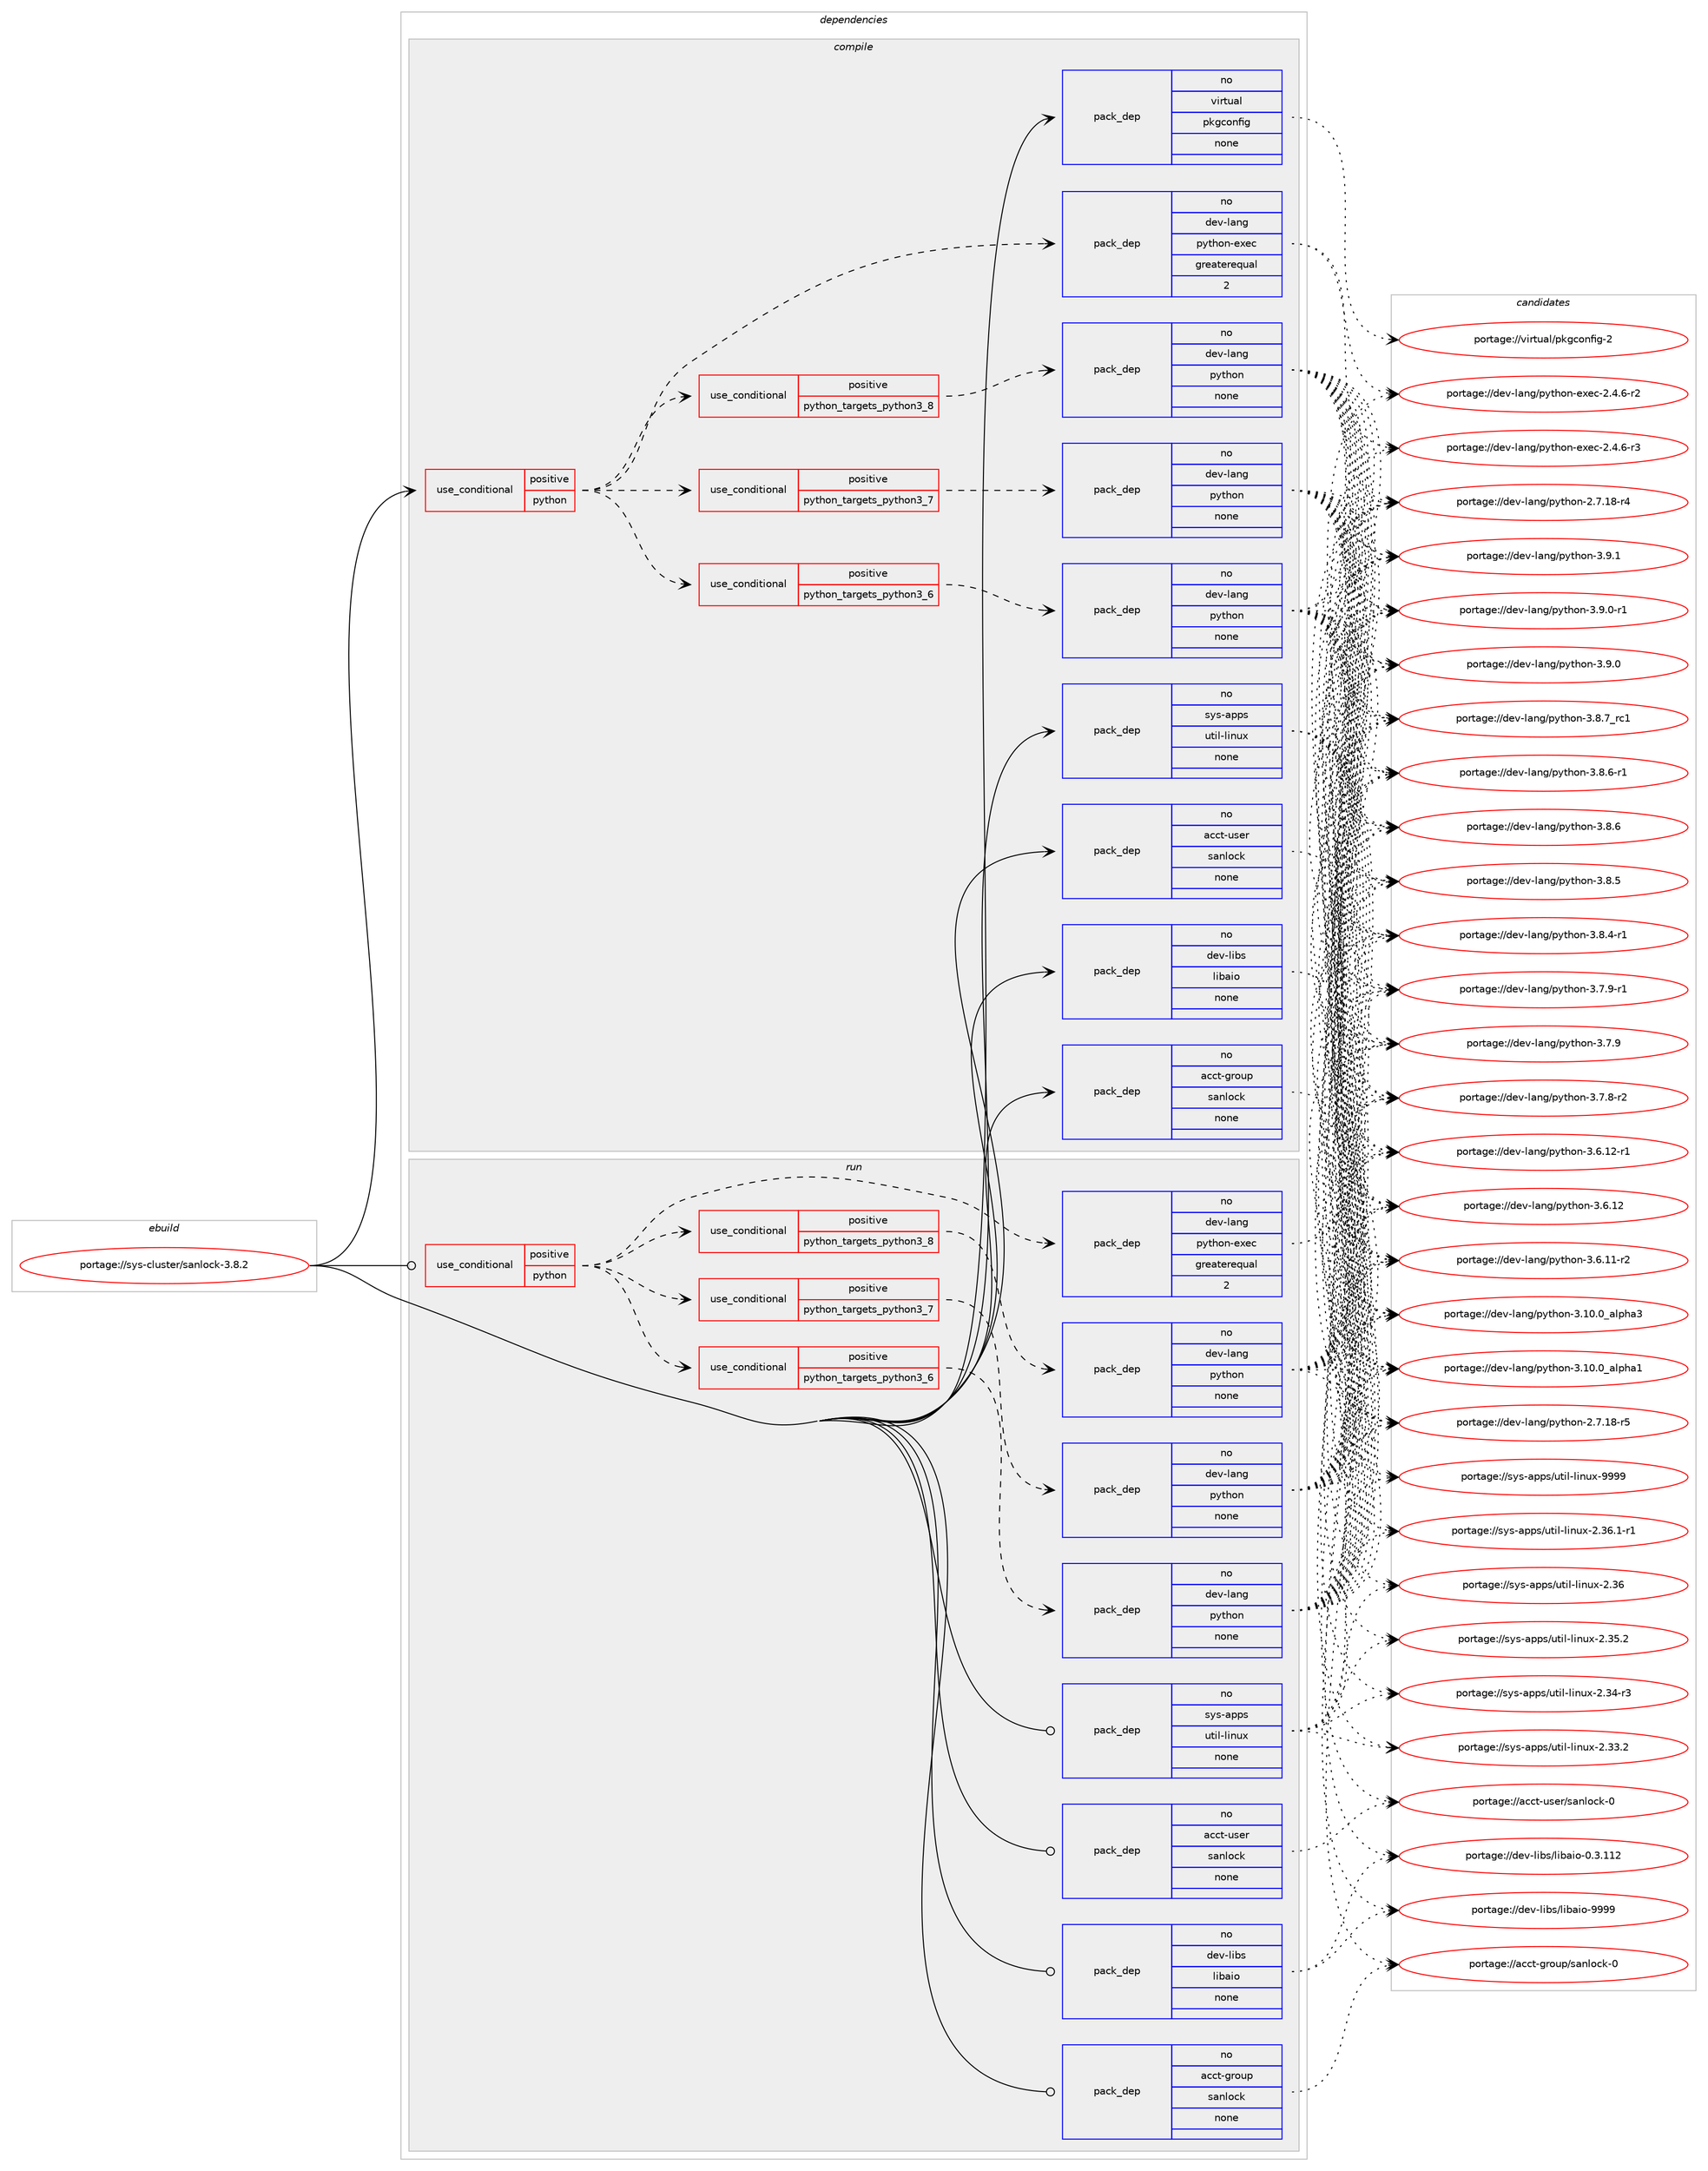 digraph prolog {

# *************
# Graph options
# *************

newrank=true;
concentrate=true;
compound=true;
graph [rankdir=LR,fontname=Helvetica,fontsize=10,ranksep=1.5];#, ranksep=2.5, nodesep=0.2];
edge  [arrowhead=vee];
node  [fontname=Helvetica,fontsize=10];

# **********
# The ebuild
# **********

subgraph cluster_leftcol {
color=gray;
rank=same;
label=<<i>ebuild</i>>;
id [label="portage://sys-cluster/sanlock-3.8.2", color=red, width=4, href="../sys-cluster/sanlock-3.8.2.svg"];
}

# ****************
# The dependencies
# ****************

subgraph cluster_midcol {
color=gray;
label=<<i>dependencies</i>>;
subgraph cluster_compile {
fillcolor="#eeeeee";
style=filled;
label=<<i>compile</i>>;
subgraph cond1188 {
dependency5431 [label=<<TABLE BORDER="0" CELLBORDER="1" CELLSPACING="0" CELLPADDING="4"><TR><TD ROWSPAN="3" CELLPADDING="10">use_conditional</TD></TR><TR><TD>positive</TD></TR><TR><TD>python</TD></TR></TABLE>>, shape=none, color=red];
subgraph cond1189 {
dependency5432 [label=<<TABLE BORDER="0" CELLBORDER="1" CELLSPACING="0" CELLPADDING="4"><TR><TD ROWSPAN="3" CELLPADDING="10">use_conditional</TD></TR><TR><TD>positive</TD></TR><TR><TD>python_targets_python3_6</TD></TR></TABLE>>, shape=none, color=red];
subgraph pack4152 {
dependency5433 [label=<<TABLE BORDER="0" CELLBORDER="1" CELLSPACING="0" CELLPADDING="4" WIDTH="220"><TR><TD ROWSPAN="6" CELLPADDING="30">pack_dep</TD></TR><TR><TD WIDTH="110">no</TD></TR><TR><TD>dev-lang</TD></TR><TR><TD>python</TD></TR><TR><TD>none</TD></TR><TR><TD></TD></TR></TABLE>>, shape=none, color=blue];
}
dependency5432:e -> dependency5433:w [weight=20,style="dashed",arrowhead="vee"];
}
dependency5431:e -> dependency5432:w [weight=20,style="dashed",arrowhead="vee"];
subgraph cond1190 {
dependency5434 [label=<<TABLE BORDER="0" CELLBORDER="1" CELLSPACING="0" CELLPADDING="4"><TR><TD ROWSPAN="3" CELLPADDING="10">use_conditional</TD></TR><TR><TD>positive</TD></TR><TR><TD>python_targets_python3_7</TD></TR></TABLE>>, shape=none, color=red];
subgraph pack4153 {
dependency5435 [label=<<TABLE BORDER="0" CELLBORDER="1" CELLSPACING="0" CELLPADDING="4" WIDTH="220"><TR><TD ROWSPAN="6" CELLPADDING="30">pack_dep</TD></TR><TR><TD WIDTH="110">no</TD></TR><TR><TD>dev-lang</TD></TR><TR><TD>python</TD></TR><TR><TD>none</TD></TR><TR><TD></TD></TR></TABLE>>, shape=none, color=blue];
}
dependency5434:e -> dependency5435:w [weight=20,style="dashed",arrowhead="vee"];
}
dependency5431:e -> dependency5434:w [weight=20,style="dashed",arrowhead="vee"];
subgraph cond1191 {
dependency5436 [label=<<TABLE BORDER="0" CELLBORDER="1" CELLSPACING="0" CELLPADDING="4"><TR><TD ROWSPAN="3" CELLPADDING="10">use_conditional</TD></TR><TR><TD>positive</TD></TR><TR><TD>python_targets_python3_8</TD></TR></TABLE>>, shape=none, color=red];
subgraph pack4154 {
dependency5437 [label=<<TABLE BORDER="0" CELLBORDER="1" CELLSPACING="0" CELLPADDING="4" WIDTH="220"><TR><TD ROWSPAN="6" CELLPADDING="30">pack_dep</TD></TR><TR><TD WIDTH="110">no</TD></TR><TR><TD>dev-lang</TD></TR><TR><TD>python</TD></TR><TR><TD>none</TD></TR><TR><TD></TD></TR></TABLE>>, shape=none, color=blue];
}
dependency5436:e -> dependency5437:w [weight=20,style="dashed",arrowhead="vee"];
}
dependency5431:e -> dependency5436:w [weight=20,style="dashed",arrowhead="vee"];
subgraph pack4155 {
dependency5438 [label=<<TABLE BORDER="0" CELLBORDER="1" CELLSPACING="0" CELLPADDING="4" WIDTH="220"><TR><TD ROWSPAN="6" CELLPADDING="30">pack_dep</TD></TR><TR><TD WIDTH="110">no</TD></TR><TR><TD>dev-lang</TD></TR><TR><TD>python-exec</TD></TR><TR><TD>greaterequal</TD></TR><TR><TD>2</TD></TR></TABLE>>, shape=none, color=blue];
}
dependency5431:e -> dependency5438:w [weight=20,style="dashed",arrowhead="vee"];
}
id:e -> dependency5431:w [weight=20,style="solid",arrowhead="vee"];
subgraph pack4156 {
dependency5439 [label=<<TABLE BORDER="0" CELLBORDER="1" CELLSPACING="0" CELLPADDING="4" WIDTH="220"><TR><TD ROWSPAN="6" CELLPADDING="30">pack_dep</TD></TR><TR><TD WIDTH="110">no</TD></TR><TR><TD>acct-group</TD></TR><TR><TD>sanlock</TD></TR><TR><TD>none</TD></TR><TR><TD></TD></TR></TABLE>>, shape=none, color=blue];
}
id:e -> dependency5439:w [weight=20,style="solid",arrowhead="vee"];
subgraph pack4157 {
dependency5440 [label=<<TABLE BORDER="0" CELLBORDER="1" CELLSPACING="0" CELLPADDING="4" WIDTH="220"><TR><TD ROWSPAN="6" CELLPADDING="30">pack_dep</TD></TR><TR><TD WIDTH="110">no</TD></TR><TR><TD>acct-user</TD></TR><TR><TD>sanlock</TD></TR><TR><TD>none</TD></TR><TR><TD></TD></TR></TABLE>>, shape=none, color=blue];
}
id:e -> dependency5440:w [weight=20,style="solid",arrowhead="vee"];
subgraph pack4158 {
dependency5441 [label=<<TABLE BORDER="0" CELLBORDER="1" CELLSPACING="0" CELLPADDING="4" WIDTH="220"><TR><TD ROWSPAN="6" CELLPADDING="30">pack_dep</TD></TR><TR><TD WIDTH="110">no</TD></TR><TR><TD>dev-libs</TD></TR><TR><TD>libaio</TD></TR><TR><TD>none</TD></TR><TR><TD></TD></TR></TABLE>>, shape=none, color=blue];
}
id:e -> dependency5441:w [weight=20,style="solid",arrowhead="vee"];
subgraph pack4159 {
dependency5442 [label=<<TABLE BORDER="0" CELLBORDER="1" CELLSPACING="0" CELLPADDING="4" WIDTH="220"><TR><TD ROWSPAN="6" CELLPADDING="30">pack_dep</TD></TR><TR><TD WIDTH="110">no</TD></TR><TR><TD>sys-apps</TD></TR><TR><TD>util-linux</TD></TR><TR><TD>none</TD></TR><TR><TD></TD></TR></TABLE>>, shape=none, color=blue];
}
id:e -> dependency5442:w [weight=20,style="solid",arrowhead="vee"];
subgraph pack4160 {
dependency5443 [label=<<TABLE BORDER="0" CELLBORDER="1" CELLSPACING="0" CELLPADDING="4" WIDTH="220"><TR><TD ROWSPAN="6" CELLPADDING="30">pack_dep</TD></TR><TR><TD WIDTH="110">no</TD></TR><TR><TD>virtual</TD></TR><TR><TD>pkgconfig</TD></TR><TR><TD>none</TD></TR><TR><TD></TD></TR></TABLE>>, shape=none, color=blue];
}
id:e -> dependency5443:w [weight=20,style="solid",arrowhead="vee"];
}
subgraph cluster_compileandrun {
fillcolor="#eeeeee";
style=filled;
label=<<i>compile and run</i>>;
}
subgraph cluster_run {
fillcolor="#eeeeee";
style=filled;
label=<<i>run</i>>;
subgraph cond1192 {
dependency5444 [label=<<TABLE BORDER="0" CELLBORDER="1" CELLSPACING="0" CELLPADDING="4"><TR><TD ROWSPAN="3" CELLPADDING="10">use_conditional</TD></TR><TR><TD>positive</TD></TR><TR><TD>python</TD></TR></TABLE>>, shape=none, color=red];
subgraph cond1193 {
dependency5445 [label=<<TABLE BORDER="0" CELLBORDER="1" CELLSPACING="0" CELLPADDING="4"><TR><TD ROWSPAN="3" CELLPADDING="10">use_conditional</TD></TR><TR><TD>positive</TD></TR><TR><TD>python_targets_python3_6</TD></TR></TABLE>>, shape=none, color=red];
subgraph pack4161 {
dependency5446 [label=<<TABLE BORDER="0" CELLBORDER="1" CELLSPACING="0" CELLPADDING="4" WIDTH="220"><TR><TD ROWSPAN="6" CELLPADDING="30">pack_dep</TD></TR><TR><TD WIDTH="110">no</TD></TR><TR><TD>dev-lang</TD></TR><TR><TD>python</TD></TR><TR><TD>none</TD></TR><TR><TD></TD></TR></TABLE>>, shape=none, color=blue];
}
dependency5445:e -> dependency5446:w [weight=20,style="dashed",arrowhead="vee"];
}
dependency5444:e -> dependency5445:w [weight=20,style="dashed",arrowhead="vee"];
subgraph cond1194 {
dependency5447 [label=<<TABLE BORDER="0" CELLBORDER="1" CELLSPACING="0" CELLPADDING="4"><TR><TD ROWSPAN="3" CELLPADDING="10">use_conditional</TD></TR><TR><TD>positive</TD></TR><TR><TD>python_targets_python3_7</TD></TR></TABLE>>, shape=none, color=red];
subgraph pack4162 {
dependency5448 [label=<<TABLE BORDER="0" CELLBORDER="1" CELLSPACING="0" CELLPADDING="4" WIDTH="220"><TR><TD ROWSPAN="6" CELLPADDING="30">pack_dep</TD></TR><TR><TD WIDTH="110">no</TD></TR><TR><TD>dev-lang</TD></TR><TR><TD>python</TD></TR><TR><TD>none</TD></TR><TR><TD></TD></TR></TABLE>>, shape=none, color=blue];
}
dependency5447:e -> dependency5448:w [weight=20,style="dashed",arrowhead="vee"];
}
dependency5444:e -> dependency5447:w [weight=20,style="dashed",arrowhead="vee"];
subgraph cond1195 {
dependency5449 [label=<<TABLE BORDER="0" CELLBORDER="1" CELLSPACING="0" CELLPADDING="4"><TR><TD ROWSPAN="3" CELLPADDING="10">use_conditional</TD></TR><TR><TD>positive</TD></TR><TR><TD>python_targets_python3_8</TD></TR></TABLE>>, shape=none, color=red];
subgraph pack4163 {
dependency5450 [label=<<TABLE BORDER="0" CELLBORDER="1" CELLSPACING="0" CELLPADDING="4" WIDTH="220"><TR><TD ROWSPAN="6" CELLPADDING="30">pack_dep</TD></TR><TR><TD WIDTH="110">no</TD></TR><TR><TD>dev-lang</TD></TR><TR><TD>python</TD></TR><TR><TD>none</TD></TR><TR><TD></TD></TR></TABLE>>, shape=none, color=blue];
}
dependency5449:e -> dependency5450:w [weight=20,style="dashed",arrowhead="vee"];
}
dependency5444:e -> dependency5449:w [weight=20,style="dashed",arrowhead="vee"];
subgraph pack4164 {
dependency5451 [label=<<TABLE BORDER="0" CELLBORDER="1" CELLSPACING="0" CELLPADDING="4" WIDTH="220"><TR><TD ROWSPAN="6" CELLPADDING="30">pack_dep</TD></TR><TR><TD WIDTH="110">no</TD></TR><TR><TD>dev-lang</TD></TR><TR><TD>python-exec</TD></TR><TR><TD>greaterequal</TD></TR><TR><TD>2</TD></TR></TABLE>>, shape=none, color=blue];
}
dependency5444:e -> dependency5451:w [weight=20,style="dashed",arrowhead="vee"];
}
id:e -> dependency5444:w [weight=20,style="solid",arrowhead="odot"];
subgraph pack4165 {
dependency5452 [label=<<TABLE BORDER="0" CELLBORDER="1" CELLSPACING="0" CELLPADDING="4" WIDTH="220"><TR><TD ROWSPAN="6" CELLPADDING="30">pack_dep</TD></TR><TR><TD WIDTH="110">no</TD></TR><TR><TD>acct-group</TD></TR><TR><TD>sanlock</TD></TR><TR><TD>none</TD></TR><TR><TD></TD></TR></TABLE>>, shape=none, color=blue];
}
id:e -> dependency5452:w [weight=20,style="solid",arrowhead="odot"];
subgraph pack4166 {
dependency5453 [label=<<TABLE BORDER="0" CELLBORDER="1" CELLSPACING="0" CELLPADDING="4" WIDTH="220"><TR><TD ROWSPAN="6" CELLPADDING="30">pack_dep</TD></TR><TR><TD WIDTH="110">no</TD></TR><TR><TD>acct-user</TD></TR><TR><TD>sanlock</TD></TR><TR><TD>none</TD></TR><TR><TD></TD></TR></TABLE>>, shape=none, color=blue];
}
id:e -> dependency5453:w [weight=20,style="solid",arrowhead="odot"];
subgraph pack4167 {
dependency5454 [label=<<TABLE BORDER="0" CELLBORDER="1" CELLSPACING="0" CELLPADDING="4" WIDTH="220"><TR><TD ROWSPAN="6" CELLPADDING="30">pack_dep</TD></TR><TR><TD WIDTH="110">no</TD></TR><TR><TD>dev-libs</TD></TR><TR><TD>libaio</TD></TR><TR><TD>none</TD></TR><TR><TD></TD></TR></TABLE>>, shape=none, color=blue];
}
id:e -> dependency5454:w [weight=20,style="solid",arrowhead="odot"];
subgraph pack4168 {
dependency5455 [label=<<TABLE BORDER="0" CELLBORDER="1" CELLSPACING="0" CELLPADDING="4" WIDTH="220"><TR><TD ROWSPAN="6" CELLPADDING="30">pack_dep</TD></TR><TR><TD WIDTH="110">no</TD></TR><TR><TD>sys-apps</TD></TR><TR><TD>util-linux</TD></TR><TR><TD>none</TD></TR><TR><TD></TD></TR></TABLE>>, shape=none, color=blue];
}
id:e -> dependency5455:w [weight=20,style="solid",arrowhead="odot"];
}
}

# **************
# The candidates
# **************

subgraph cluster_choices {
rank=same;
color=gray;
label=<<i>candidates</i>>;

subgraph choice4152 {
color=black;
nodesep=1;
choice100101118451089711010347112121116104111110455146574649 [label="portage://dev-lang/python-3.9.1", color=red, width=4,href="../dev-lang/python-3.9.1.svg"];
choice1001011184510897110103471121211161041111104551465746484511449 [label="portage://dev-lang/python-3.9.0-r1", color=red, width=4,href="../dev-lang/python-3.9.0-r1.svg"];
choice100101118451089711010347112121116104111110455146574648 [label="portage://dev-lang/python-3.9.0", color=red, width=4,href="../dev-lang/python-3.9.0.svg"];
choice100101118451089711010347112121116104111110455146564655951149949 [label="portage://dev-lang/python-3.8.7_rc1", color=red, width=4,href="../dev-lang/python-3.8.7_rc1.svg"];
choice1001011184510897110103471121211161041111104551465646544511449 [label="portage://dev-lang/python-3.8.6-r1", color=red, width=4,href="../dev-lang/python-3.8.6-r1.svg"];
choice100101118451089711010347112121116104111110455146564654 [label="portage://dev-lang/python-3.8.6", color=red, width=4,href="../dev-lang/python-3.8.6.svg"];
choice100101118451089711010347112121116104111110455146564653 [label="portage://dev-lang/python-3.8.5", color=red, width=4,href="../dev-lang/python-3.8.5.svg"];
choice1001011184510897110103471121211161041111104551465646524511449 [label="portage://dev-lang/python-3.8.4-r1", color=red, width=4,href="../dev-lang/python-3.8.4-r1.svg"];
choice1001011184510897110103471121211161041111104551465546574511449 [label="portage://dev-lang/python-3.7.9-r1", color=red, width=4,href="../dev-lang/python-3.7.9-r1.svg"];
choice100101118451089711010347112121116104111110455146554657 [label="portage://dev-lang/python-3.7.9", color=red, width=4,href="../dev-lang/python-3.7.9.svg"];
choice1001011184510897110103471121211161041111104551465546564511450 [label="portage://dev-lang/python-3.7.8-r2", color=red, width=4,href="../dev-lang/python-3.7.8-r2.svg"];
choice100101118451089711010347112121116104111110455146544649504511449 [label="portage://dev-lang/python-3.6.12-r1", color=red, width=4,href="../dev-lang/python-3.6.12-r1.svg"];
choice10010111845108971101034711212111610411111045514654464950 [label="portage://dev-lang/python-3.6.12", color=red, width=4,href="../dev-lang/python-3.6.12.svg"];
choice100101118451089711010347112121116104111110455146544649494511450 [label="portage://dev-lang/python-3.6.11-r2", color=red, width=4,href="../dev-lang/python-3.6.11-r2.svg"];
choice1001011184510897110103471121211161041111104551464948464895971081121049751 [label="portage://dev-lang/python-3.10.0_alpha3", color=red, width=4,href="../dev-lang/python-3.10.0_alpha3.svg"];
choice1001011184510897110103471121211161041111104551464948464895971081121049749 [label="portage://dev-lang/python-3.10.0_alpha1", color=red, width=4,href="../dev-lang/python-3.10.0_alpha1.svg"];
choice100101118451089711010347112121116104111110455046554649564511453 [label="portage://dev-lang/python-2.7.18-r5", color=red, width=4,href="../dev-lang/python-2.7.18-r5.svg"];
choice100101118451089711010347112121116104111110455046554649564511452 [label="portage://dev-lang/python-2.7.18-r4", color=red, width=4,href="../dev-lang/python-2.7.18-r4.svg"];
dependency5433:e -> choice100101118451089711010347112121116104111110455146574649:w [style=dotted,weight="100"];
dependency5433:e -> choice1001011184510897110103471121211161041111104551465746484511449:w [style=dotted,weight="100"];
dependency5433:e -> choice100101118451089711010347112121116104111110455146574648:w [style=dotted,weight="100"];
dependency5433:e -> choice100101118451089711010347112121116104111110455146564655951149949:w [style=dotted,weight="100"];
dependency5433:e -> choice1001011184510897110103471121211161041111104551465646544511449:w [style=dotted,weight="100"];
dependency5433:e -> choice100101118451089711010347112121116104111110455146564654:w [style=dotted,weight="100"];
dependency5433:e -> choice100101118451089711010347112121116104111110455146564653:w [style=dotted,weight="100"];
dependency5433:e -> choice1001011184510897110103471121211161041111104551465646524511449:w [style=dotted,weight="100"];
dependency5433:e -> choice1001011184510897110103471121211161041111104551465546574511449:w [style=dotted,weight="100"];
dependency5433:e -> choice100101118451089711010347112121116104111110455146554657:w [style=dotted,weight="100"];
dependency5433:e -> choice1001011184510897110103471121211161041111104551465546564511450:w [style=dotted,weight="100"];
dependency5433:e -> choice100101118451089711010347112121116104111110455146544649504511449:w [style=dotted,weight="100"];
dependency5433:e -> choice10010111845108971101034711212111610411111045514654464950:w [style=dotted,weight="100"];
dependency5433:e -> choice100101118451089711010347112121116104111110455146544649494511450:w [style=dotted,weight="100"];
dependency5433:e -> choice1001011184510897110103471121211161041111104551464948464895971081121049751:w [style=dotted,weight="100"];
dependency5433:e -> choice1001011184510897110103471121211161041111104551464948464895971081121049749:w [style=dotted,weight="100"];
dependency5433:e -> choice100101118451089711010347112121116104111110455046554649564511453:w [style=dotted,weight="100"];
dependency5433:e -> choice100101118451089711010347112121116104111110455046554649564511452:w [style=dotted,weight="100"];
}
subgraph choice4153 {
color=black;
nodesep=1;
choice100101118451089711010347112121116104111110455146574649 [label="portage://dev-lang/python-3.9.1", color=red, width=4,href="../dev-lang/python-3.9.1.svg"];
choice1001011184510897110103471121211161041111104551465746484511449 [label="portage://dev-lang/python-3.9.0-r1", color=red, width=4,href="../dev-lang/python-3.9.0-r1.svg"];
choice100101118451089711010347112121116104111110455146574648 [label="portage://dev-lang/python-3.9.0", color=red, width=4,href="../dev-lang/python-3.9.0.svg"];
choice100101118451089711010347112121116104111110455146564655951149949 [label="portage://dev-lang/python-3.8.7_rc1", color=red, width=4,href="../dev-lang/python-3.8.7_rc1.svg"];
choice1001011184510897110103471121211161041111104551465646544511449 [label="portage://dev-lang/python-3.8.6-r1", color=red, width=4,href="../dev-lang/python-3.8.6-r1.svg"];
choice100101118451089711010347112121116104111110455146564654 [label="portage://dev-lang/python-3.8.6", color=red, width=4,href="../dev-lang/python-3.8.6.svg"];
choice100101118451089711010347112121116104111110455146564653 [label="portage://dev-lang/python-3.8.5", color=red, width=4,href="../dev-lang/python-3.8.5.svg"];
choice1001011184510897110103471121211161041111104551465646524511449 [label="portage://dev-lang/python-3.8.4-r1", color=red, width=4,href="../dev-lang/python-3.8.4-r1.svg"];
choice1001011184510897110103471121211161041111104551465546574511449 [label="portage://dev-lang/python-3.7.9-r1", color=red, width=4,href="../dev-lang/python-3.7.9-r1.svg"];
choice100101118451089711010347112121116104111110455146554657 [label="portage://dev-lang/python-3.7.9", color=red, width=4,href="../dev-lang/python-3.7.9.svg"];
choice1001011184510897110103471121211161041111104551465546564511450 [label="portage://dev-lang/python-3.7.8-r2", color=red, width=4,href="../dev-lang/python-3.7.8-r2.svg"];
choice100101118451089711010347112121116104111110455146544649504511449 [label="portage://dev-lang/python-3.6.12-r1", color=red, width=4,href="../dev-lang/python-3.6.12-r1.svg"];
choice10010111845108971101034711212111610411111045514654464950 [label="portage://dev-lang/python-3.6.12", color=red, width=4,href="../dev-lang/python-3.6.12.svg"];
choice100101118451089711010347112121116104111110455146544649494511450 [label="portage://dev-lang/python-3.6.11-r2", color=red, width=4,href="../dev-lang/python-3.6.11-r2.svg"];
choice1001011184510897110103471121211161041111104551464948464895971081121049751 [label="portage://dev-lang/python-3.10.0_alpha3", color=red, width=4,href="../dev-lang/python-3.10.0_alpha3.svg"];
choice1001011184510897110103471121211161041111104551464948464895971081121049749 [label="portage://dev-lang/python-3.10.0_alpha1", color=red, width=4,href="../dev-lang/python-3.10.0_alpha1.svg"];
choice100101118451089711010347112121116104111110455046554649564511453 [label="portage://dev-lang/python-2.7.18-r5", color=red, width=4,href="../dev-lang/python-2.7.18-r5.svg"];
choice100101118451089711010347112121116104111110455046554649564511452 [label="portage://dev-lang/python-2.7.18-r4", color=red, width=4,href="../dev-lang/python-2.7.18-r4.svg"];
dependency5435:e -> choice100101118451089711010347112121116104111110455146574649:w [style=dotted,weight="100"];
dependency5435:e -> choice1001011184510897110103471121211161041111104551465746484511449:w [style=dotted,weight="100"];
dependency5435:e -> choice100101118451089711010347112121116104111110455146574648:w [style=dotted,weight="100"];
dependency5435:e -> choice100101118451089711010347112121116104111110455146564655951149949:w [style=dotted,weight="100"];
dependency5435:e -> choice1001011184510897110103471121211161041111104551465646544511449:w [style=dotted,weight="100"];
dependency5435:e -> choice100101118451089711010347112121116104111110455146564654:w [style=dotted,weight="100"];
dependency5435:e -> choice100101118451089711010347112121116104111110455146564653:w [style=dotted,weight="100"];
dependency5435:e -> choice1001011184510897110103471121211161041111104551465646524511449:w [style=dotted,weight="100"];
dependency5435:e -> choice1001011184510897110103471121211161041111104551465546574511449:w [style=dotted,weight="100"];
dependency5435:e -> choice100101118451089711010347112121116104111110455146554657:w [style=dotted,weight="100"];
dependency5435:e -> choice1001011184510897110103471121211161041111104551465546564511450:w [style=dotted,weight="100"];
dependency5435:e -> choice100101118451089711010347112121116104111110455146544649504511449:w [style=dotted,weight="100"];
dependency5435:e -> choice10010111845108971101034711212111610411111045514654464950:w [style=dotted,weight="100"];
dependency5435:e -> choice100101118451089711010347112121116104111110455146544649494511450:w [style=dotted,weight="100"];
dependency5435:e -> choice1001011184510897110103471121211161041111104551464948464895971081121049751:w [style=dotted,weight="100"];
dependency5435:e -> choice1001011184510897110103471121211161041111104551464948464895971081121049749:w [style=dotted,weight="100"];
dependency5435:e -> choice100101118451089711010347112121116104111110455046554649564511453:w [style=dotted,weight="100"];
dependency5435:e -> choice100101118451089711010347112121116104111110455046554649564511452:w [style=dotted,weight="100"];
}
subgraph choice4154 {
color=black;
nodesep=1;
choice100101118451089711010347112121116104111110455146574649 [label="portage://dev-lang/python-3.9.1", color=red, width=4,href="../dev-lang/python-3.9.1.svg"];
choice1001011184510897110103471121211161041111104551465746484511449 [label="portage://dev-lang/python-3.9.0-r1", color=red, width=4,href="../dev-lang/python-3.9.0-r1.svg"];
choice100101118451089711010347112121116104111110455146574648 [label="portage://dev-lang/python-3.9.0", color=red, width=4,href="../dev-lang/python-3.9.0.svg"];
choice100101118451089711010347112121116104111110455146564655951149949 [label="portage://dev-lang/python-3.8.7_rc1", color=red, width=4,href="../dev-lang/python-3.8.7_rc1.svg"];
choice1001011184510897110103471121211161041111104551465646544511449 [label="portage://dev-lang/python-3.8.6-r1", color=red, width=4,href="../dev-lang/python-3.8.6-r1.svg"];
choice100101118451089711010347112121116104111110455146564654 [label="portage://dev-lang/python-3.8.6", color=red, width=4,href="../dev-lang/python-3.8.6.svg"];
choice100101118451089711010347112121116104111110455146564653 [label="portage://dev-lang/python-3.8.5", color=red, width=4,href="../dev-lang/python-3.8.5.svg"];
choice1001011184510897110103471121211161041111104551465646524511449 [label="portage://dev-lang/python-3.8.4-r1", color=red, width=4,href="../dev-lang/python-3.8.4-r1.svg"];
choice1001011184510897110103471121211161041111104551465546574511449 [label="portage://dev-lang/python-3.7.9-r1", color=red, width=4,href="../dev-lang/python-3.7.9-r1.svg"];
choice100101118451089711010347112121116104111110455146554657 [label="portage://dev-lang/python-3.7.9", color=red, width=4,href="../dev-lang/python-3.7.9.svg"];
choice1001011184510897110103471121211161041111104551465546564511450 [label="portage://dev-lang/python-3.7.8-r2", color=red, width=4,href="../dev-lang/python-3.7.8-r2.svg"];
choice100101118451089711010347112121116104111110455146544649504511449 [label="portage://dev-lang/python-3.6.12-r1", color=red, width=4,href="../dev-lang/python-3.6.12-r1.svg"];
choice10010111845108971101034711212111610411111045514654464950 [label="portage://dev-lang/python-3.6.12", color=red, width=4,href="../dev-lang/python-3.6.12.svg"];
choice100101118451089711010347112121116104111110455146544649494511450 [label="portage://dev-lang/python-3.6.11-r2", color=red, width=4,href="../dev-lang/python-3.6.11-r2.svg"];
choice1001011184510897110103471121211161041111104551464948464895971081121049751 [label="portage://dev-lang/python-3.10.0_alpha3", color=red, width=4,href="../dev-lang/python-3.10.0_alpha3.svg"];
choice1001011184510897110103471121211161041111104551464948464895971081121049749 [label="portage://dev-lang/python-3.10.0_alpha1", color=red, width=4,href="../dev-lang/python-3.10.0_alpha1.svg"];
choice100101118451089711010347112121116104111110455046554649564511453 [label="portage://dev-lang/python-2.7.18-r5", color=red, width=4,href="../dev-lang/python-2.7.18-r5.svg"];
choice100101118451089711010347112121116104111110455046554649564511452 [label="portage://dev-lang/python-2.7.18-r4", color=red, width=4,href="../dev-lang/python-2.7.18-r4.svg"];
dependency5437:e -> choice100101118451089711010347112121116104111110455146574649:w [style=dotted,weight="100"];
dependency5437:e -> choice1001011184510897110103471121211161041111104551465746484511449:w [style=dotted,weight="100"];
dependency5437:e -> choice100101118451089711010347112121116104111110455146574648:w [style=dotted,weight="100"];
dependency5437:e -> choice100101118451089711010347112121116104111110455146564655951149949:w [style=dotted,weight="100"];
dependency5437:e -> choice1001011184510897110103471121211161041111104551465646544511449:w [style=dotted,weight="100"];
dependency5437:e -> choice100101118451089711010347112121116104111110455146564654:w [style=dotted,weight="100"];
dependency5437:e -> choice100101118451089711010347112121116104111110455146564653:w [style=dotted,weight="100"];
dependency5437:e -> choice1001011184510897110103471121211161041111104551465646524511449:w [style=dotted,weight="100"];
dependency5437:e -> choice1001011184510897110103471121211161041111104551465546574511449:w [style=dotted,weight="100"];
dependency5437:e -> choice100101118451089711010347112121116104111110455146554657:w [style=dotted,weight="100"];
dependency5437:e -> choice1001011184510897110103471121211161041111104551465546564511450:w [style=dotted,weight="100"];
dependency5437:e -> choice100101118451089711010347112121116104111110455146544649504511449:w [style=dotted,weight="100"];
dependency5437:e -> choice10010111845108971101034711212111610411111045514654464950:w [style=dotted,weight="100"];
dependency5437:e -> choice100101118451089711010347112121116104111110455146544649494511450:w [style=dotted,weight="100"];
dependency5437:e -> choice1001011184510897110103471121211161041111104551464948464895971081121049751:w [style=dotted,weight="100"];
dependency5437:e -> choice1001011184510897110103471121211161041111104551464948464895971081121049749:w [style=dotted,weight="100"];
dependency5437:e -> choice100101118451089711010347112121116104111110455046554649564511453:w [style=dotted,weight="100"];
dependency5437:e -> choice100101118451089711010347112121116104111110455046554649564511452:w [style=dotted,weight="100"];
}
subgraph choice4155 {
color=black;
nodesep=1;
choice10010111845108971101034711212111610411111045101120101994550465246544511451 [label="portage://dev-lang/python-exec-2.4.6-r3", color=red, width=4,href="../dev-lang/python-exec-2.4.6-r3.svg"];
choice10010111845108971101034711212111610411111045101120101994550465246544511450 [label="portage://dev-lang/python-exec-2.4.6-r2", color=red, width=4,href="../dev-lang/python-exec-2.4.6-r2.svg"];
dependency5438:e -> choice10010111845108971101034711212111610411111045101120101994550465246544511451:w [style=dotted,weight="100"];
dependency5438:e -> choice10010111845108971101034711212111610411111045101120101994550465246544511450:w [style=dotted,weight="100"];
}
subgraph choice4156 {
color=black;
nodesep=1;
choice979999116451031141111171124711597110108111991074548 [label="portage://acct-group/sanlock-0", color=red, width=4,href="../acct-group/sanlock-0.svg"];
dependency5439:e -> choice979999116451031141111171124711597110108111991074548:w [style=dotted,weight="100"];
}
subgraph choice4157 {
color=black;
nodesep=1;
choice979999116451171151011144711597110108111991074548 [label="portage://acct-user/sanlock-0", color=red, width=4,href="../acct-user/sanlock-0.svg"];
dependency5440:e -> choice979999116451171151011144711597110108111991074548:w [style=dotted,weight="100"];
}
subgraph choice4158 {
color=black;
nodesep=1;
choice10010111845108105981154710810598971051114557575757 [label="portage://dev-libs/libaio-9999", color=red, width=4,href="../dev-libs/libaio-9999.svg"];
choice10010111845108105981154710810598971051114548465146494950 [label="portage://dev-libs/libaio-0.3.112", color=red, width=4,href="../dev-libs/libaio-0.3.112.svg"];
dependency5441:e -> choice10010111845108105981154710810598971051114557575757:w [style=dotted,weight="100"];
dependency5441:e -> choice10010111845108105981154710810598971051114548465146494950:w [style=dotted,weight="100"];
}
subgraph choice4159 {
color=black;
nodesep=1;
choice115121115459711211211547117116105108451081051101171204557575757 [label="portage://sys-apps/util-linux-9999", color=red, width=4,href="../sys-apps/util-linux-9999.svg"];
choice11512111545971121121154711711610510845108105110117120455046515446494511449 [label="portage://sys-apps/util-linux-2.36.1-r1", color=red, width=4,href="../sys-apps/util-linux-2.36.1-r1.svg"];
choice115121115459711211211547117116105108451081051101171204550465154 [label="portage://sys-apps/util-linux-2.36", color=red, width=4,href="../sys-apps/util-linux-2.36.svg"];
choice1151211154597112112115471171161051084510810511011712045504651534650 [label="portage://sys-apps/util-linux-2.35.2", color=red, width=4,href="../sys-apps/util-linux-2.35.2.svg"];
choice1151211154597112112115471171161051084510810511011712045504651524511451 [label="portage://sys-apps/util-linux-2.34-r3", color=red, width=4,href="../sys-apps/util-linux-2.34-r3.svg"];
choice1151211154597112112115471171161051084510810511011712045504651514650 [label="portage://sys-apps/util-linux-2.33.2", color=red, width=4,href="../sys-apps/util-linux-2.33.2.svg"];
dependency5442:e -> choice115121115459711211211547117116105108451081051101171204557575757:w [style=dotted,weight="100"];
dependency5442:e -> choice11512111545971121121154711711610510845108105110117120455046515446494511449:w [style=dotted,weight="100"];
dependency5442:e -> choice115121115459711211211547117116105108451081051101171204550465154:w [style=dotted,weight="100"];
dependency5442:e -> choice1151211154597112112115471171161051084510810511011712045504651534650:w [style=dotted,weight="100"];
dependency5442:e -> choice1151211154597112112115471171161051084510810511011712045504651524511451:w [style=dotted,weight="100"];
dependency5442:e -> choice1151211154597112112115471171161051084510810511011712045504651514650:w [style=dotted,weight="100"];
}
subgraph choice4160 {
color=black;
nodesep=1;
choice1181051141161179710847112107103991111101021051034550 [label="portage://virtual/pkgconfig-2", color=red, width=4,href="../virtual/pkgconfig-2.svg"];
dependency5443:e -> choice1181051141161179710847112107103991111101021051034550:w [style=dotted,weight="100"];
}
subgraph choice4161 {
color=black;
nodesep=1;
choice100101118451089711010347112121116104111110455146574649 [label="portage://dev-lang/python-3.9.1", color=red, width=4,href="../dev-lang/python-3.9.1.svg"];
choice1001011184510897110103471121211161041111104551465746484511449 [label="portage://dev-lang/python-3.9.0-r1", color=red, width=4,href="../dev-lang/python-3.9.0-r1.svg"];
choice100101118451089711010347112121116104111110455146574648 [label="portage://dev-lang/python-3.9.0", color=red, width=4,href="../dev-lang/python-3.9.0.svg"];
choice100101118451089711010347112121116104111110455146564655951149949 [label="portage://dev-lang/python-3.8.7_rc1", color=red, width=4,href="../dev-lang/python-3.8.7_rc1.svg"];
choice1001011184510897110103471121211161041111104551465646544511449 [label="portage://dev-lang/python-3.8.6-r1", color=red, width=4,href="../dev-lang/python-3.8.6-r1.svg"];
choice100101118451089711010347112121116104111110455146564654 [label="portage://dev-lang/python-3.8.6", color=red, width=4,href="../dev-lang/python-3.8.6.svg"];
choice100101118451089711010347112121116104111110455146564653 [label="portage://dev-lang/python-3.8.5", color=red, width=4,href="../dev-lang/python-3.8.5.svg"];
choice1001011184510897110103471121211161041111104551465646524511449 [label="portage://dev-lang/python-3.8.4-r1", color=red, width=4,href="../dev-lang/python-3.8.4-r1.svg"];
choice1001011184510897110103471121211161041111104551465546574511449 [label="portage://dev-lang/python-3.7.9-r1", color=red, width=4,href="../dev-lang/python-3.7.9-r1.svg"];
choice100101118451089711010347112121116104111110455146554657 [label="portage://dev-lang/python-3.7.9", color=red, width=4,href="../dev-lang/python-3.7.9.svg"];
choice1001011184510897110103471121211161041111104551465546564511450 [label="portage://dev-lang/python-3.7.8-r2", color=red, width=4,href="../dev-lang/python-3.7.8-r2.svg"];
choice100101118451089711010347112121116104111110455146544649504511449 [label="portage://dev-lang/python-3.6.12-r1", color=red, width=4,href="../dev-lang/python-3.6.12-r1.svg"];
choice10010111845108971101034711212111610411111045514654464950 [label="portage://dev-lang/python-3.6.12", color=red, width=4,href="../dev-lang/python-3.6.12.svg"];
choice100101118451089711010347112121116104111110455146544649494511450 [label="portage://dev-lang/python-3.6.11-r2", color=red, width=4,href="../dev-lang/python-3.6.11-r2.svg"];
choice1001011184510897110103471121211161041111104551464948464895971081121049751 [label="portage://dev-lang/python-3.10.0_alpha3", color=red, width=4,href="../dev-lang/python-3.10.0_alpha3.svg"];
choice1001011184510897110103471121211161041111104551464948464895971081121049749 [label="portage://dev-lang/python-3.10.0_alpha1", color=red, width=4,href="../dev-lang/python-3.10.0_alpha1.svg"];
choice100101118451089711010347112121116104111110455046554649564511453 [label="portage://dev-lang/python-2.7.18-r5", color=red, width=4,href="../dev-lang/python-2.7.18-r5.svg"];
choice100101118451089711010347112121116104111110455046554649564511452 [label="portage://dev-lang/python-2.7.18-r4", color=red, width=4,href="../dev-lang/python-2.7.18-r4.svg"];
dependency5446:e -> choice100101118451089711010347112121116104111110455146574649:w [style=dotted,weight="100"];
dependency5446:e -> choice1001011184510897110103471121211161041111104551465746484511449:w [style=dotted,weight="100"];
dependency5446:e -> choice100101118451089711010347112121116104111110455146574648:w [style=dotted,weight="100"];
dependency5446:e -> choice100101118451089711010347112121116104111110455146564655951149949:w [style=dotted,weight="100"];
dependency5446:e -> choice1001011184510897110103471121211161041111104551465646544511449:w [style=dotted,weight="100"];
dependency5446:e -> choice100101118451089711010347112121116104111110455146564654:w [style=dotted,weight="100"];
dependency5446:e -> choice100101118451089711010347112121116104111110455146564653:w [style=dotted,weight="100"];
dependency5446:e -> choice1001011184510897110103471121211161041111104551465646524511449:w [style=dotted,weight="100"];
dependency5446:e -> choice1001011184510897110103471121211161041111104551465546574511449:w [style=dotted,weight="100"];
dependency5446:e -> choice100101118451089711010347112121116104111110455146554657:w [style=dotted,weight="100"];
dependency5446:e -> choice1001011184510897110103471121211161041111104551465546564511450:w [style=dotted,weight="100"];
dependency5446:e -> choice100101118451089711010347112121116104111110455146544649504511449:w [style=dotted,weight="100"];
dependency5446:e -> choice10010111845108971101034711212111610411111045514654464950:w [style=dotted,weight="100"];
dependency5446:e -> choice100101118451089711010347112121116104111110455146544649494511450:w [style=dotted,weight="100"];
dependency5446:e -> choice1001011184510897110103471121211161041111104551464948464895971081121049751:w [style=dotted,weight="100"];
dependency5446:e -> choice1001011184510897110103471121211161041111104551464948464895971081121049749:w [style=dotted,weight="100"];
dependency5446:e -> choice100101118451089711010347112121116104111110455046554649564511453:w [style=dotted,weight="100"];
dependency5446:e -> choice100101118451089711010347112121116104111110455046554649564511452:w [style=dotted,weight="100"];
}
subgraph choice4162 {
color=black;
nodesep=1;
choice100101118451089711010347112121116104111110455146574649 [label="portage://dev-lang/python-3.9.1", color=red, width=4,href="../dev-lang/python-3.9.1.svg"];
choice1001011184510897110103471121211161041111104551465746484511449 [label="portage://dev-lang/python-3.9.0-r1", color=red, width=4,href="../dev-lang/python-3.9.0-r1.svg"];
choice100101118451089711010347112121116104111110455146574648 [label="portage://dev-lang/python-3.9.0", color=red, width=4,href="../dev-lang/python-3.9.0.svg"];
choice100101118451089711010347112121116104111110455146564655951149949 [label="portage://dev-lang/python-3.8.7_rc1", color=red, width=4,href="../dev-lang/python-3.8.7_rc1.svg"];
choice1001011184510897110103471121211161041111104551465646544511449 [label="portage://dev-lang/python-3.8.6-r1", color=red, width=4,href="../dev-lang/python-3.8.6-r1.svg"];
choice100101118451089711010347112121116104111110455146564654 [label="portage://dev-lang/python-3.8.6", color=red, width=4,href="../dev-lang/python-3.8.6.svg"];
choice100101118451089711010347112121116104111110455146564653 [label="portage://dev-lang/python-3.8.5", color=red, width=4,href="../dev-lang/python-3.8.5.svg"];
choice1001011184510897110103471121211161041111104551465646524511449 [label="portage://dev-lang/python-3.8.4-r1", color=red, width=4,href="../dev-lang/python-3.8.4-r1.svg"];
choice1001011184510897110103471121211161041111104551465546574511449 [label="portage://dev-lang/python-3.7.9-r1", color=red, width=4,href="../dev-lang/python-3.7.9-r1.svg"];
choice100101118451089711010347112121116104111110455146554657 [label="portage://dev-lang/python-3.7.9", color=red, width=4,href="../dev-lang/python-3.7.9.svg"];
choice1001011184510897110103471121211161041111104551465546564511450 [label="portage://dev-lang/python-3.7.8-r2", color=red, width=4,href="../dev-lang/python-3.7.8-r2.svg"];
choice100101118451089711010347112121116104111110455146544649504511449 [label="portage://dev-lang/python-3.6.12-r1", color=red, width=4,href="../dev-lang/python-3.6.12-r1.svg"];
choice10010111845108971101034711212111610411111045514654464950 [label="portage://dev-lang/python-3.6.12", color=red, width=4,href="../dev-lang/python-3.6.12.svg"];
choice100101118451089711010347112121116104111110455146544649494511450 [label="portage://dev-lang/python-3.6.11-r2", color=red, width=4,href="../dev-lang/python-3.6.11-r2.svg"];
choice1001011184510897110103471121211161041111104551464948464895971081121049751 [label="portage://dev-lang/python-3.10.0_alpha3", color=red, width=4,href="../dev-lang/python-3.10.0_alpha3.svg"];
choice1001011184510897110103471121211161041111104551464948464895971081121049749 [label="portage://dev-lang/python-3.10.0_alpha1", color=red, width=4,href="../dev-lang/python-3.10.0_alpha1.svg"];
choice100101118451089711010347112121116104111110455046554649564511453 [label="portage://dev-lang/python-2.7.18-r5", color=red, width=4,href="../dev-lang/python-2.7.18-r5.svg"];
choice100101118451089711010347112121116104111110455046554649564511452 [label="portage://dev-lang/python-2.7.18-r4", color=red, width=4,href="../dev-lang/python-2.7.18-r4.svg"];
dependency5448:e -> choice100101118451089711010347112121116104111110455146574649:w [style=dotted,weight="100"];
dependency5448:e -> choice1001011184510897110103471121211161041111104551465746484511449:w [style=dotted,weight="100"];
dependency5448:e -> choice100101118451089711010347112121116104111110455146574648:w [style=dotted,weight="100"];
dependency5448:e -> choice100101118451089711010347112121116104111110455146564655951149949:w [style=dotted,weight="100"];
dependency5448:e -> choice1001011184510897110103471121211161041111104551465646544511449:w [style=dotted,weight="100"];
dependency5448:e -> choice100101118451089711010347112121116104111110455146564654:w [style=dotted,weight="100"];
dependency5448:e -> choice100101118451089711010347112121116104111110455146564653:w [style=dotted,weight="100"];
dependency5448:e -> choice1001011184510897110103471121211161041111104551465646524511449:w [style=dotted,weight="100"];
dependency5448:e -> choice1001011184510897110103471121211161041111104551465546574511449:w [style=dotted,weight="100"];
dependency5448:e -> choice100101118451089711010347112121116104111110455146554657:w [style=dotted,weight="100"];
dependency5448:e -> choice1001011184510897110103471121211161041111104551465546564511450:w [style=dotted,weight="100"];
dependency5448:e -> choice100101118451089711010347112121116104111110455146544649504511449:w [style=dotted,weight="100"];
dependency5448:e -> choice10010111845108971101034711212111610411111045514654464950:w [style=dotted,weight="100"];
dependency5448:e -> choice100101118451089711010347112121116104111110455146544649494511450:w [style=dotted,weight="100"];
dependency5448:e -> choice1001011184510897110103471121211161041111104551464948464895971081121049751:w [style=dotted,weight="100"];
dependency5448:e -> choice1001011184510897110103471121211161041111104551464948464895971081121049749:w [style=dotted,weight="100"];
dependency5448:e -> choice100101118451089711010347112121116104111110455046554649564511453:w [style=dotted,weight="100"];
dependency5448:e -> choice100101118451089711010347112121116104111110455046554649564511452:w [style=dotted,weight="100"];
}
subgraph choice4163 {
color=black;
nodesep=1;
choice100101118451089711010347112121116104111110455146574649 [label="portage://dev-lang/python-3.9.1", color=red, width=4,href="../dev-lang/python-3.9.1.svg"];
choice1001011184510897110103471121211161041111104551465746484511449 [label="portage://dev-lang/python-3.9.0-r1", color=red, width=4,href="../dev-lang/python-3.9.0-r1.svg"];
choice100101118451089711010347112121116104111110455146574648 [label="portage://dev-lang/python-3.9.0", color=red, width=4,href="../dev-lang/python-3.9.0.svg"];
choice100101118451089711010347112121116104111110455146564655951149949 [label="portage://dev-lang/python-3.8.7_rc1", color=red, width=4,href="../dev-lang/python-3.8.7_rc1.svg"];
choice1001011184510897110103471121211161041111104551465646544511449 [label="portage://dev-lang/python-3.8.6-r1", color=red, width=4,href="../dev-lang/python-3.8.6-r1.svg"];
choice100101118451089711010347112121116104111110455146564654 [label="portage://dev-lang/python-3.8.6", color=red, width=4,href="../dev-lang/python-3.8.6.svg"];
choice100101118451089711010347112121116104111110455146564653 [label="portage://dev-lang/python-3.8.5", color=red, width=4,href="../dev-lang/python-3.8.5.svg"];
choice1001011184510897110103471121211161041111104551465646524511449 [label="portage://dev-lang/python-3.8.4-r1", color=red, width=4,href="../dev-lang/python-3.8.4-r1.svg"];
choice1001011184510897110103471121211161041111104551465546574511449 [label="portage://dev-lang/python-3.7.9-r1", color=red, width=4,href="../dev-lang/python-3.7.9-r1.svg"];
choice100101118451089711010347112121116104111110455146554657 [label="portage://dev-lang/python-3.7.9", color=red, width=4,href="../dev-lang/python-3.7.9.svg"];
choice1001011184510897110103471121211161041111104551465546564511450 [label="portage://dev-lang/python-3.7.8-r2", color=red, width=4,href="../dev-lang/python-3.7.8-r2.svg"];
choice100101118451089711010347112121116104111110455146544649504511449 [label="portage://dev-lang/python-3.6.12-r1", color=red, width=4,href="../dev-lang/python-3.6.12-r1.svg"];
choice10010111845108971101034711212111610411111045514654464950 [label="portage://dev-lang/python-3.6.12", color=red, width=4,href="../dev-lang/python-3.6.12.svg"];
choice100101118451089711010347112121116104111110455146544649494511450 [label="portage://dev-lang/python-3.6.11-r2", color=red, width=4,href="../dev-lang/python-3.6.11-r2.svg"];
choice1001011184510897110103471121211161041111104551464948464895971081121049751 [label="portage://dev-lang/python-3.10.0_alpha3", color=red, width=4,href="../dev-lang/python-3.10.0_alpha3.svg"];
choice1001011184510897110103471121211161041111104551464948464895971081121049749 [label="portage://dev-lang/python-3.10.0_alpha1", color=red, width=4,href="../dev-lang/python-3.10.0_alpha1.svg"];
choice100101118451089711010347112121116104111110455046554649564511453 [label="portage://dev-lang/python-2.7.18-r5", color=red, width=4,href="../dev-lang/python-2.7.18-r5.svg"];
choice100101118451089711010347112121116104111110455046554649564511452 [label="portage://dev-lang/python-2.7.18-r4", color=red, width=4,href="../dev-lang/python-2.7.18-r4.svg"];
dependency5450:e -> choice100101118451089711010347112121116104111110455146574649:w [style=dotted,weight="100"];
dependency5450:e -> choice1001011184510897110103471121211161041111104551465746484511449:w [style=dotted,weight="100"];
dependency5450:e -> choice100101118451089711010347112121116104111110455146574648:w [style=dotted,weight="100"];
dependency5450:e -> choice100101118451089711010347112121116104111110455146564655951149949:w [style=dotted,weight="100"];
dependency5450:e -> choice1001011184510897110103471121211161041111104551465646544511449:w [style=dotted,weight="100"];
dependency5450:e -> choice100101118451089711010347112121116104111110455146564654:w [style=dotted,weight="100"];
dependency5450:e -> choice100101118451089711010347112121116104111110455146564653:w [style=dotted,weight="100"];
dependency5450:e -> choice1001011184510897110103471121211161041111104551465646524511449:w [style=dotted,weight="100"];
dependency5450:e -> choice1001011184510897110103471121211161041111104551465546574511449:w [style=dotted,weight="100"];
dependency5450:e -> choice100101118451089711010347112121116104111110455146554657:w [style=dotted,weight="100"];
dependency5450:e -> choice1001011184510897110103471121211161041111104551465546564511450:w [style=dotted,weight="100"];
dependency5450:e -> choice100101118451089711010347112121116104111110455146544649504511449:w [style=dotted,weight="100"];
dependency5450:e -> choice10010111845108971101034711212111610411111045514654464950:w [style=dotted,weight="100"];
dependency5450:e -> choice100101118451089711010347112121116104111110455146544649494511450:w [style=dotted,weight="100"];
dependency5450:e -> choice1001011184510897110103471121211161041111104551464948464895971081121049751:w [style=dotted,weight="100"];
dependency5450:e -> choice1001011184510897110103471121211161041111104551464948464895971081121049749:w [style=dotted,weight="100"];
dependency5450:e -> choice100101118451089711010347112121116104111110455046554649564511453:w [style=dotted,weight="100"];
dependency5450:e -> choice100101118451089711010347112121116104111110455046554649564511452:w [style=dotted,weight="100"];
}
subgraph choice4164 {
color=black;
nodesep=1;
choice10010111845108971101034711212111610411111045101120101994550465246544511451 [label="portage://dev-lang/python-exec-2.4.6-r3", color=red, width=4,href="../dev-lang/python-exec-2.4.6-r3.svg"];
choice10010111845108971101034711212111610411111045101120101994550465246544511450 [label="portage://dev-lang/python-exec-2.4.6-r2", color=red, width=4,href="../dev-lang/python-exec-2.4.6-r2.svg"];
dependency5451:e -> choice10010111845108971101034711212111610411111045101120101994550465246544511451:w [style=dotted,weight="100"];
dependency5451:e -> choice10010111845108971101034711212111610411111045101120101994550465246544511450:w [style=dotted,weight="100"];
}
subgraph choice4165 {
color=black;
nodesep=1;
choice979999116451031141111171124711597110108111991074548 [label="portage://acct-group/sanlock-0", color=red, width=4,href="../acct-group/sanlock-0.svg"];
dependency5452:e -> choice979999116451031141111171124711597110108111991074548:w [style=dotted,weight="100"];
}
subgraph choice4166 {
color=black;
nodesep=1;
choice979999116451171151011144711597110108111991074548 [label="portage://acct-user/sanlock-0", color=red, width=4,href="../acct-user/sanlock-0.svg"];
dependency5453:e -> choice979999116451171151011144711597110108111991074548:w [style=dotted,weight="100"];
}
subgraph choice4167 {
color=black;
nodesep=1;
choice10010111845108105981154710810598971051114557575757 [label="portage://dev-libs/libaio-9999", color=red, width=4,href="../dev-libs/libaio-9999.svg"];
choice10010111845108105981154710810598971051114548465146494950 [label="portage://dev-libs/libaio-0.3.112", color=red, width=4,href="../dev-libs/libaio-0.3.112.svg"];
dependency5454:e -> choice10010111845108105981154710810598971051114557575757:w [style=dotted,weight="100"];
dependency5454:e -> choice10010111845108105981154710810598971051114548465146494950:w [style=dotted,weight="100"];
}
subgraph choice4168 {
color=black;
nodesep=1;
choice115121115459711211211547117116105108451081051101171204557575757 [label="portage://sys-apps/util-linux-9999", color=red, width=4,href="../sys-apps/util-linux-9999.svg"];
choice11512111545971121121154711711610510845108105110117120455046515446494511449 [label="portage://sys-apps/util-linux-2.36.1-r1", color=red, width=4,href="../sys-apps/util-linux-2.36.1-r1.svg"];
choice115121115459711211211547117116105108451081051101171204550465154 [label="portage://sys-apps/util-linux-2.36", color=red, width=4,href="../sys-apps/util-linux-2.36.svg"];
choice1151211154597112112115471171161051084510810511011712045504651534650 [label="portage://sys-apps/util-linux-2.35.2", color=red, width=4,href="../sys-apps/util-linux-2.35.2.svg"];
choice1151211154597112112115471171161051084510810511011712045504651524511451 [label="portage://sys-apps/util-linux-2.34-r3", color=red, width=4,href="../sys-apps/util-linux-2.34-r3.svg"];
choice1151211154597112112115471171161051084510810511011712045504651514650 [label="portage://sys-apps/util-linux-2.33.2", color=red, width=4,href="../sys-apps/util-linux-2.33.2.svg"];
dependency5455:e -> choice115121115459711211211547117116105108451081051101171204557575757:w [style=dotted,weight="100"];
dependency5455:e -> choice11512111545971121121154711711610510845108105110117120455046515446494511449:w [style=dotted,weight="100"];
dependency5455:e -> choice115121115459711211211547117116105108451081051101171204550465154:w [style=dotted,weight="100"];
dependency5455:e -> choice1151211154597112112115471171161051084510810511011712045504651534650:w [style=dotted,weight="100"];
dependency5455:e -> choice1151211154597112112115471171161051084510810511011712045504651524511451:w [style=dotted,weight="100"];
dependency5455:e -> choice1151211154597112112115471171161051084510810511011712045504651514650:w [style=dotted,weight="100"];
}
}

}
